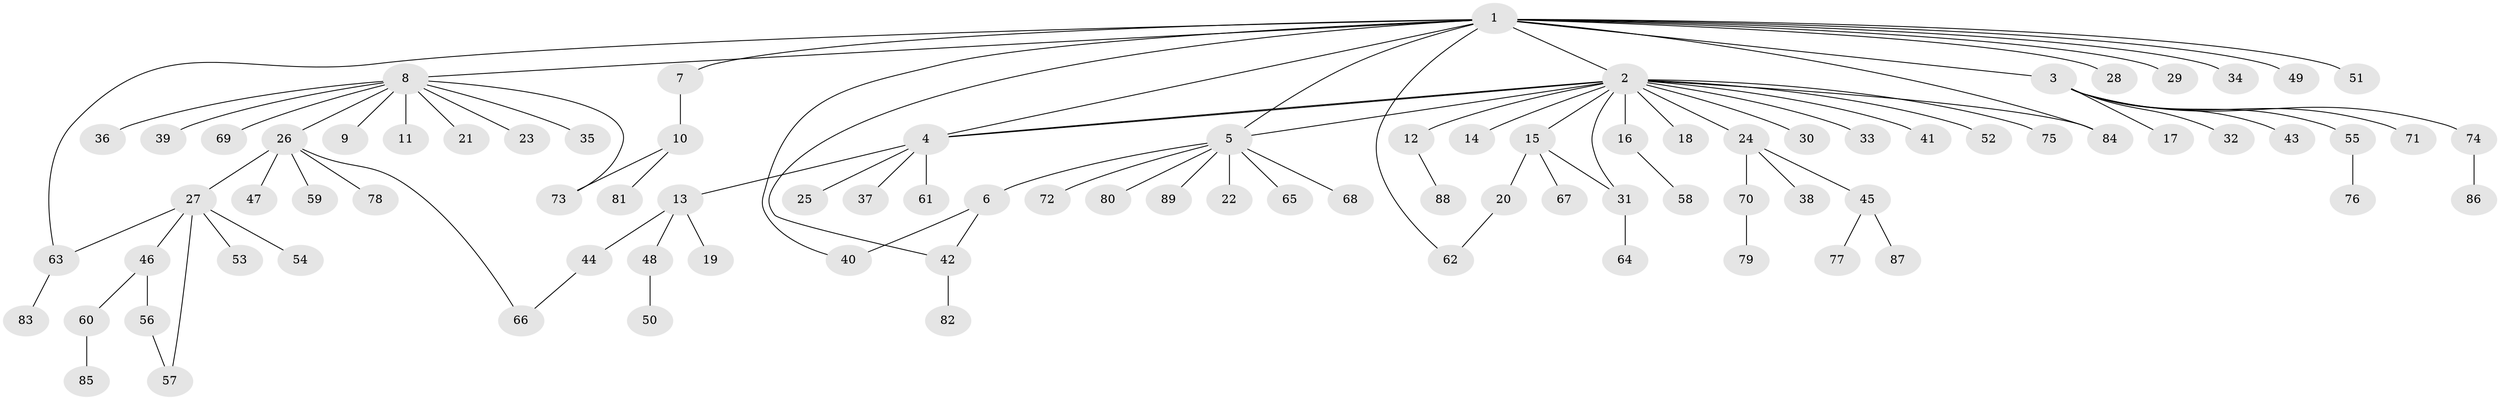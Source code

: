 // coarse degree distribution, {16: 0.014285714285714285, 15: 0.014285714285714285, 7: 0.014285714285714285, 6: 0.04285714285714286, 8: 0.014285714285714285, 3: 0.1, 2: 0.1, 10: 0.014285714285714285, 1: 0.6714285714285714, 4: 0.014285714285714285}
// Generated by graph-tools (version 1.1) at 2025/41/03/06/25 10:41:45]
// undirected, 89 vertices, 100 edges
graph export_dot {
graph [start="1"]
  node [color=gray90,style=filled];
  1;
  2;
  3;
  4;
  5;
  6;
  7;
  8;
  9;
  10;
  11;
  12;
  13;
  14;
  15;
  16;
  17;
  18;
  19;
  20;
  21;
  22;
  23;
  24;
  25;
  26;
  27;
  28;
  29;
  30;
  31;
  32;
  33;
  34;
  35;
  36;
  37;
  38;
  39;
  40;
  41;
  42;
  43;
  44;
  45;
  46;
  47;
  48;
  49;
  50;
  51;
  52;
  53;
  54;
  55;
  56;
  57;
  58;
  59;
  60;
  61;
  62;
  63;
  64;
  65;
  66;
  67;
  68;
  69;
  70;
  71;
  72;
  73;
  74;
  75;
  76;
  77;
  78;
  79;
  80;
  81;
  82;
  83;
  84;
  85;
  86;
  87;
  88;
  89;
  1 -- 2;
  1 -- 3;
  1 -- 4;
  1 -- 5;
  1 -- 7;
  1 -- 8;
  1 -- 28;
  1 -- 29;
  1 -- 34;
  1 -- 40;
  1 -- 42;
  1 -- 49;
  1 -- 51;
  1 -- 62;
  1 -- 63;
  1 -- 84;
  2 -- 4;
  2 -- 4;
  2 -- 5;
  2 -- 12;
  2 -- 14;
  2 -- 15;
  2 -- 16;
  2 -- 18;
  2 -- 24;
  2 -- 30;
  2 -- 31;
  2 -- 33;
  2 -- 41;
  2 -- 52;
  2 -- 75;
  2 -- 84;
  3 -- 17;
  3 -- 32;
  3 -- 43;
  3 -- 55;
  3 -- 71;
  3 -- 74;
  4 -- 13;
  4 -- 25;
  4 -- 37;
  4 -- 61;
  5 -- 6;
  5 -- 22;
  5 -- 65;
  5 -- 68;
  5 -- 72;
  5 -- 80;
  5 -- 89;
  6 -- 40;
  6 -- 42;
  7 -- 10;
  8 -- 9;
  8 -- 11;
  8 -- 21;
  8 -- 23;
  8 -- 26;
  8 -- 35;
  8 -- 36;
  8 -- 39;
  8 -- 69;
  8 -- 73;
  10 -- 73;
  10 -- 81;
  12 -- 88;
  13 -- 19;
  13 -- 44;
  13 -- 48;
  15 -- 20;
  15 -- 31;
  15 -- 67;
  16 -- 58;
  20 -- 62;
  24 -- 38;
  24 -- 45;
  24 -- 70;
  26 -- 27;
  26 -- 47;
  26 -- 59;
  26 -- 66;
  26 -- 78;
  27 -- 46;
  27 -- 53;
  27 -- 54;
  27 -- 57;
  27 -- 63;
  31 -- 64;
  42 -- 82;
  44 -- 66;
  45 -- 77;
  45 -- 87;
  46 -- 56;
  46 -- 60;
  48 -- 50;
  55 -- 76;
  56 -- 57;
  60 -- 85;
  63 -- 83;
  70 -- 79;
  74 -- 86;
}

